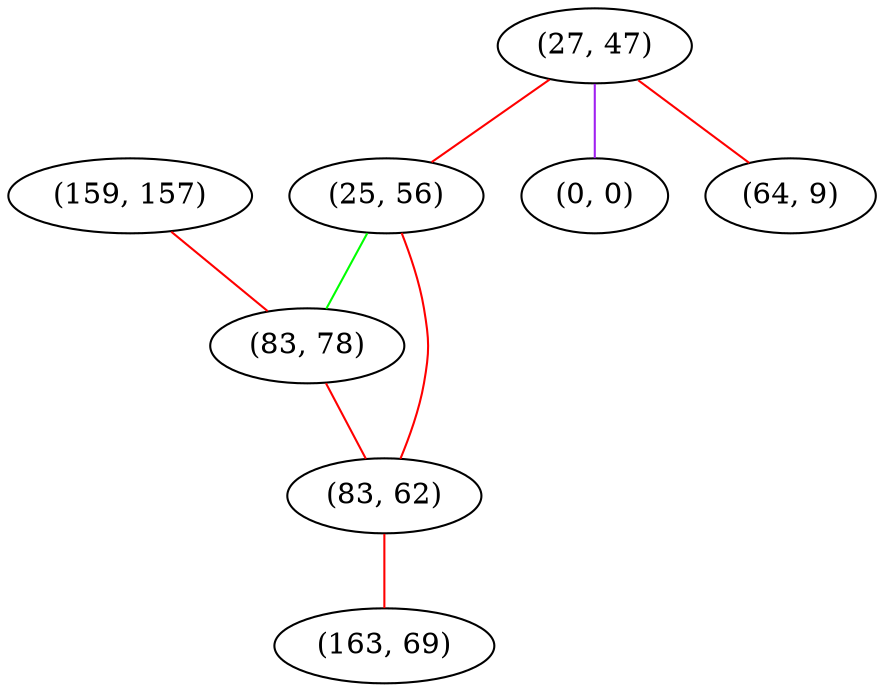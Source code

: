 graph "" {
"(159, 157)";
"(27, 47)";
"(25, 56)";
"(83, 78)";
"(0, 0)";
"(64, 9)";
"(83, 62)";
"(163, 69)";
"(159, 157)" -- "(83, 78)"  [color=red, key=0, weight=1];
"(27, 47)" -- "(64, 9)"  [color=red, key=0, weight=1];
"(27, 47)" -- "(25, 56)"  [color=red, key=0, weight=1];
"(27, 47)" -- "(0, 0)"  [color=purple, key=0, weight=4];
"(25, 56)" -- "(83, 62)"  [color=red, key=0, weight=1];
"(25, 56)" -- "(83, 78)"  [color=green, key=0, weight=2];
"(83, 78)" -- "(83, 62)"  [color=red, key=0, weight=1];
"(83, 62)" -- "(163, 69)"  [color=red, key=0, weight=1];
}
